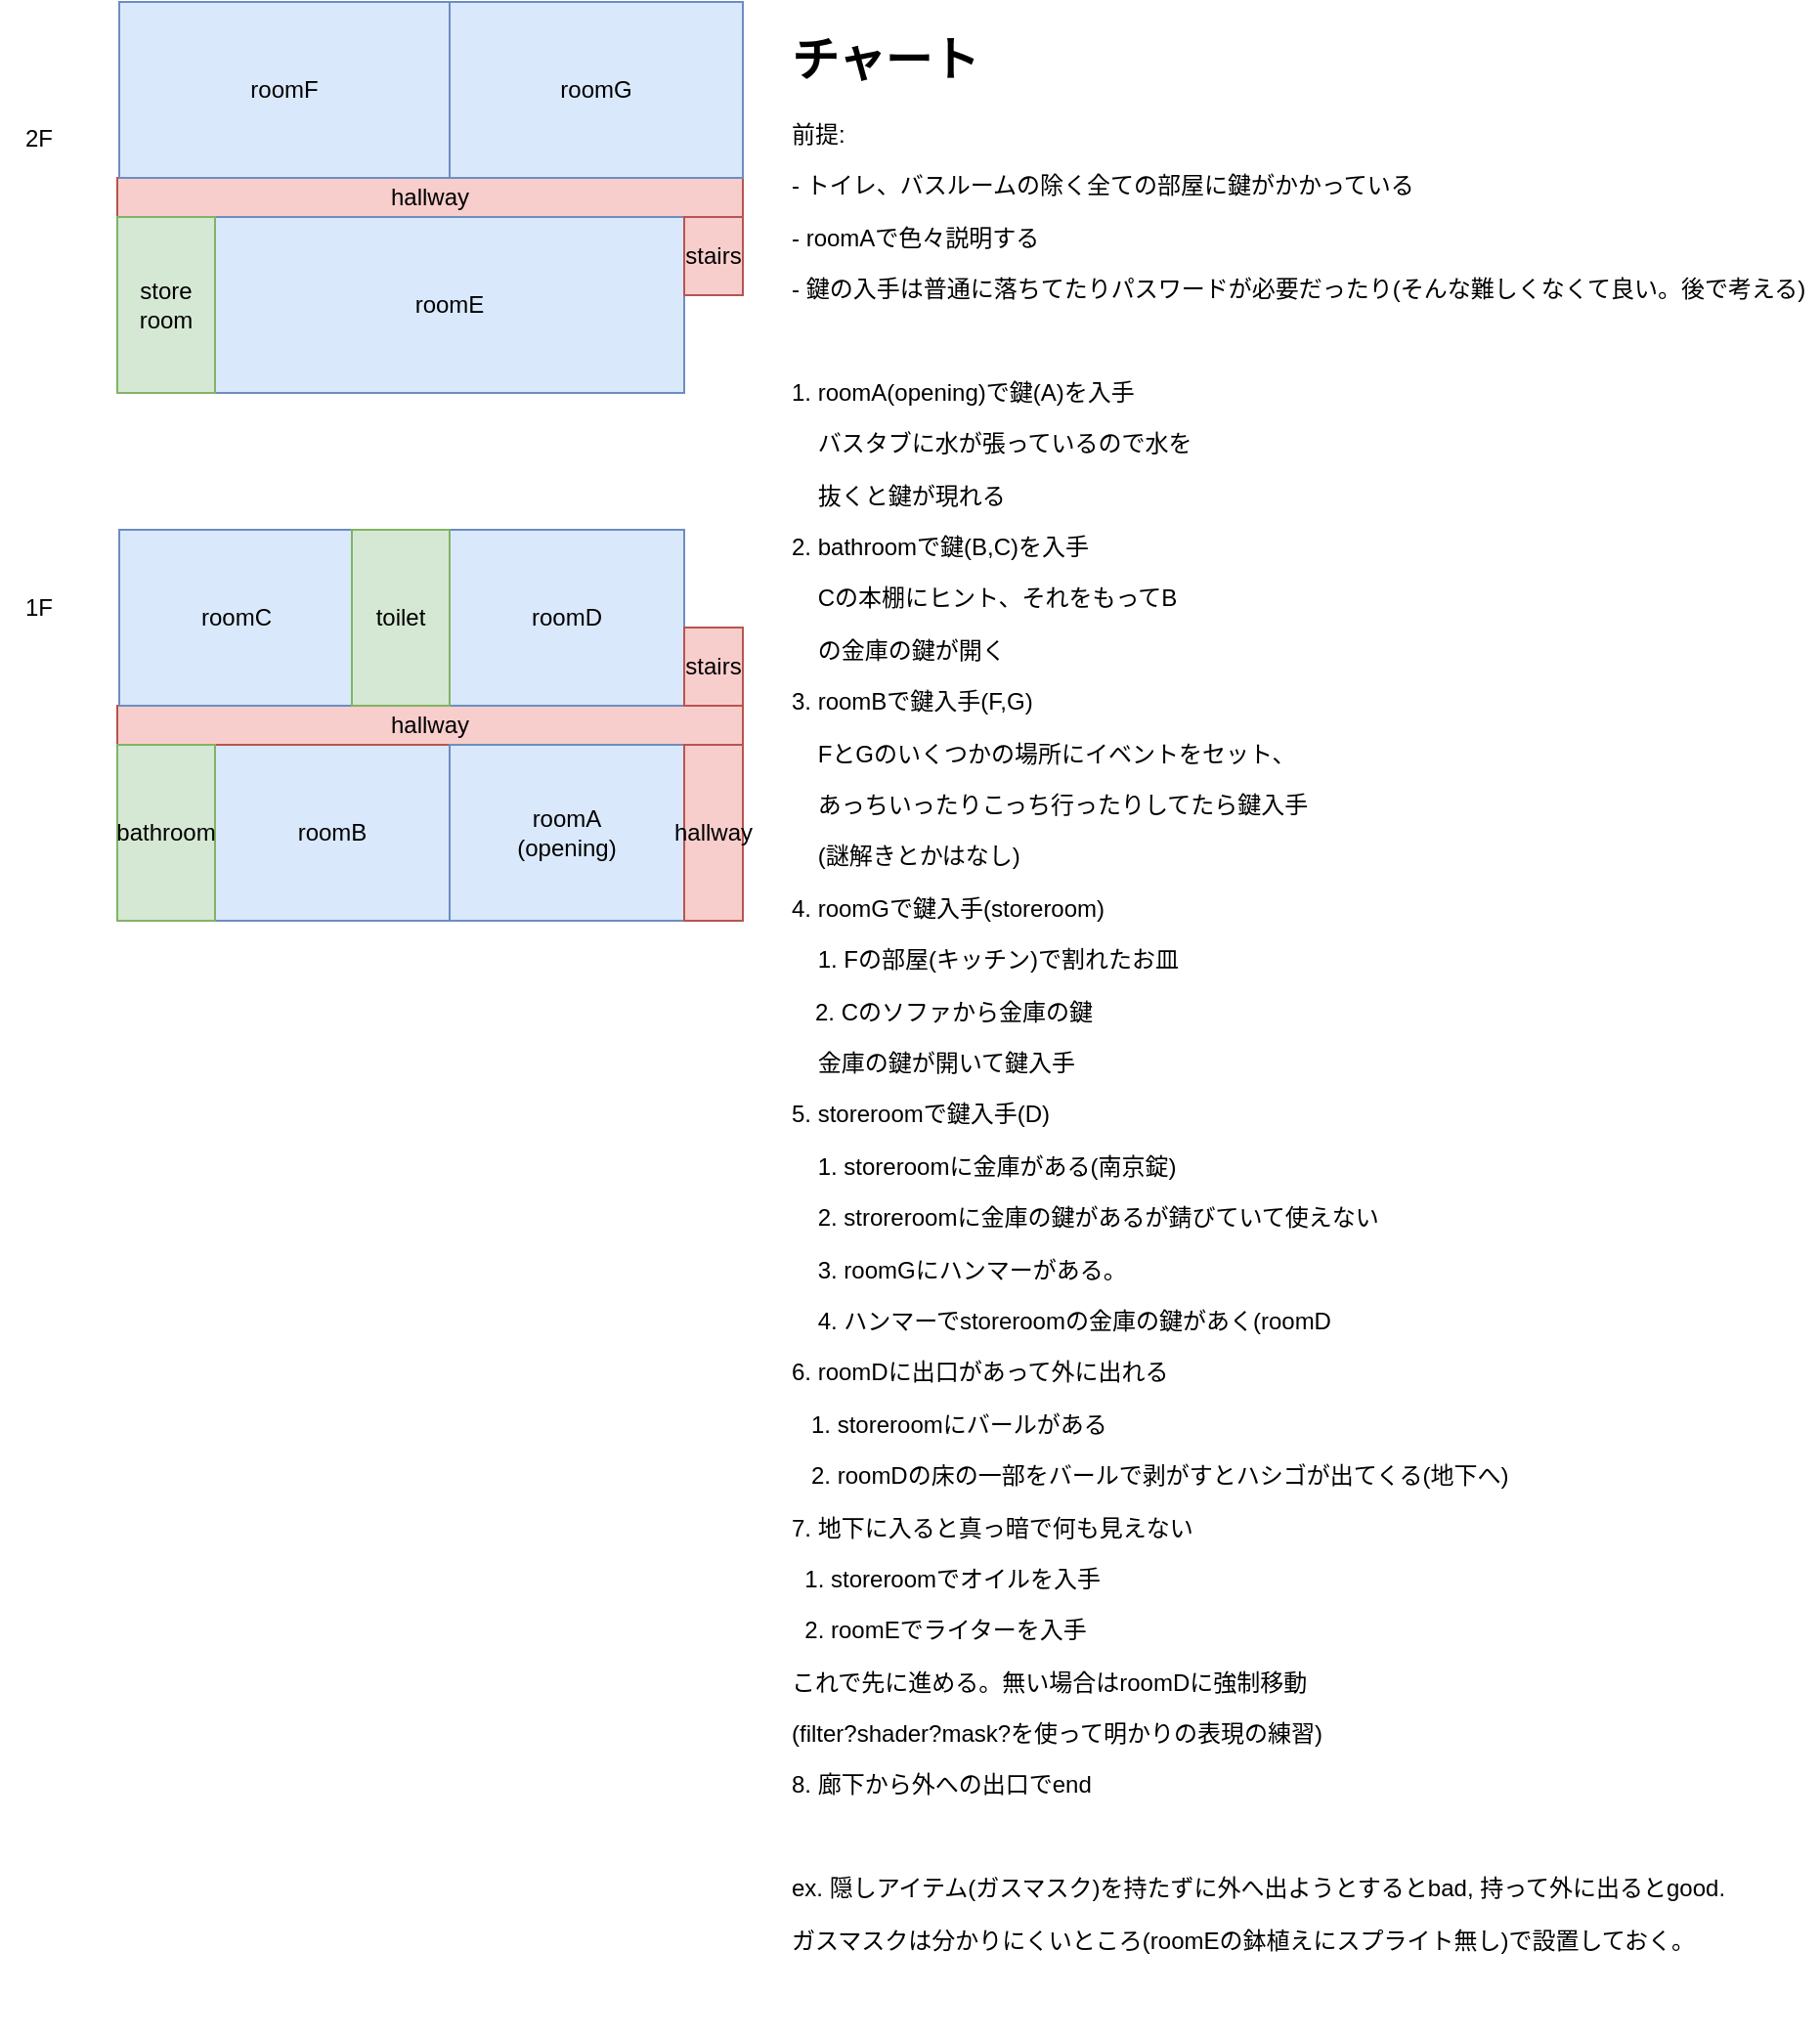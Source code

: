<mxfile version="13.3.1" type="device"><diagram id="7Bx84ZZiyqW-JZqpRjnP" name="Page-1"><mxGraphModel dx="526" dy="482" grid="1" gridSize="10" guides="1" tooltips="1" connect="1" arrows="1" fold="1" page="1" pageScale="1" pageWidth="850" pageHeight="1100" math="0" shadow="0"><root><mxCell id="0"/><mxCell id="1" parent="0"/><mxCell id="A9nrtHttbKAgeAbQt3jT-1" value="roomB" style="rounded=0;whiteSpace=wrap;html=1;fillColor=#dae8fc;strokeColor=#6c8ebf;" parent="1" vertex="1"><mxGeometry x="220" y="420" width="120" height="90" as="geometry"/></mxCell><mxCell id="A9nrtHttbKAgeAbQt3jT-2" value="hallway" style="rounded=0;whiteSpace=wrap;html=1;fillColor=#f8cecc;strokeColor=#b85450;" parent="1" vertex="1"><mxGeometry x="170" y="400" width="320" height="20" as="geometry"/></mxCell><mxCell id="A9nrtHttbKAgeAbQt3jT-3" value="roomC&lt;br&gt;" style="rounded=0;whiteSpace=wrap;html=1;fillColor=#dae8fc;strokeColor=#6c8ebf;" parent="1" vertex="1"><mxGeometry x="171" y="310" width="120" height="90" as="geometry"/></mxCell><mxCell id="A9nrtHttbKAgeAbQt3jT-4" value="roomD" style="rounded=0;whiteSpace=wrap;html=1;fillColor=#dae8fc;strokeColor=#6c8ebf;" parent="1" vertex="1"><mxGeometry x="340" y="310" width="120" height="90" as="geometry"/></mxCell><mxCell id="A9nrtHttbKAgeAbQt3jT-5" value="roomA&lt;br&gt;(opening)" style="rounded=0;whiteSpace=wrap;html=1;fillColor=#dae8fc;strokeColor=#6c8ebf;" parent="1" vertex="1"><mxGeometry x="340" y="420" width="120" height="90" as="geometry"/></mxCell><mxCell id="A9nrtHttbKAgeAbQt3jT-6" value="toilet" style="rounded=0;whiteSpace=wrap;html=1;fillColor=#d5e8d4;strokeColor=#82b366;" parent="1" vertex="1"><mxGeometry x="290" y="310" width="50" height="90" as="geometry"/></mxCell><mxCell id="A9nrtHttbKAgeAbQt3jT-7" value="bathroom" style="rounded=0;whiteSpace=wrap;html=1;fillColor=#d5e8d4;strokeColor=#82b366;" parent="1" vertex="1"><mxGeometry x="170" y="420" width="50" height="90" as="geometry"/></mxCell><mxCell id="A9nrtHttbKAgeAbQt3jT-8" value="stairs" style="rounded=0;whiteSpace=wrap;html=1;fillColor=#f8cecc;strokeColor=#b85450;" parent="1" vertex="1"><mxGeometry x="460" y="360" width="30" height="40" as="geometry"/></mxCell><mxCell id="A9nrtHttbKAgeAbQt3jT-9" value="hallway" style="rounded=0;whiteSpace=wrap;html=1;fillColor=#f8cecc;strokeColor=#b85450;" parent="1" vertex="1"><mxGeometry x="460" y="420" width="30" height="90" as="geometry"/></mxCell><mxCell id="A9nrtHttbKAgeAbQt3jT-10" value="1F" style="text;html=1;strokeColor=none;fillColor=none;align=center;verticalAlign=middle;whiteSpace=wrap;rounded=0;" parent="1" vertex="1"><mxGeometry x="110" y="340" width="40" height="20" as="geometry"/></mxCell><mxCell id="A9nrtHttbKAgeAbQt3jT-12" value="hallway" style="rounded=0;whiteSpace=wrap;html=1;fillColor=#f8cecc;strokeColor=#b85450;" parent="1" vertex="1"><mxGeometry x="170" y="130" width="320" height="20" as="geometry"/></mxCell><mxCell id="A9nrtHttbKAgeAbQt3jT-13" value="roomF" style="rounded=0;whiteSpace=wrap;html=1;fillColor=#dae8fc;strokeColor=#6c8ebf;" parent="1" vertex="1"><mxGeometry x="171" y="40" width="169" height="90" as="geometry"/></mxCell><mxCell id="A9nrtHttbKAgeAbQt3jT-14" value="roomG" style="rounded=0;whiteSpace=wrap;html=1;fillColor=#dae8fc;strokeColor=#6c8ebf;" parent="1" vertex="1"><mxGeometry x="340" y="40" width="150" height="90" as="geometry"/></mxCell><mxCell id="A9nrtHttbKAgeAbQt3jT-15" value="roomE" style="rounded=0;whiteSpace=wrap;html=1;fillColor=#dae8fc;strokeColor=#6c8ebf;" parent="1" vertex="1"><mxGeometry x="220" y="150" width="240" height="90" as="geometry"/></mxCell><mxCell id="A9nrtHttbKAgeAbQt3jT-16" value="store&lt;br&gt;room" style="rounded=0;whiteSpace=wrap;html=1;fillColor=#d5e8d4;strokeColor=#82b366;" parent="1" vertex="1"><mxGeometry x="170" y="150" width="50" height="90" as="geometry"/></mxCell><mxCell id="A9nrtHttbKAgeAbQt3jT-18" value="stairs" style="rounded=0;whiteSpace=wrap;html=1;fillColor=#f8cecc;strokeColor=#b85450;" parent="1" vertex="1"><mxGeometry x="460" y="150" width="30" height="40" as="geometry"/></mxCell><mxCell id="A9nrtHttbKAgeAbQt3jT-20" value="2F" style="text;html=1;strokeColor=none;fillColor=none;align=center;verticalAlign=middle;whiteSpace=wrap;rounded=0;" parent="1" vertex="1"><mxGeometry x="110" y="100" width="40" height="20" as="geometry"/></mxCell><mxCell id="A9nrtHttbKAgeAbQt3jT-22" value="&lt;h1&gt;チャート&lt;/h1&gt;&lt;p&gt;前提:&lt;/p&gt;&lt;p&gt;- トイレ、バスルームの除く全ての部屋に鍵がかかっている&lt;/p&gt;&lt;p&gt;- roomAで色々説明する&lt;/p&gt;&lt;p&gt;- 鍵の入手は普通に落ちてたりパスワードが必要だったり(そんな難しくなくて良い。後で考える)&lt;/p&gt;&lt;p&gt;&lt;br&gt;&lt;/p&gt;&lt;p&gt;1. roomA(opening)で鍵(A)を入手&lt;/p&gt;&lt;p&gt;&amp;nbsp; &amp;nbsp; バスタブに水が張っているので水を&lt;/p&gt;&lt;p&gt;&amp;nbsp; &amp;nbsp; 抜くと鍵が現れる&lt;/p&gt;&lt;p&gt;2. bathroomで鍵(B,C)を入手&lt;/p&gt;&lt;p&gt;&amp;nbsp; &amp;nbsp; Cの本棚にヒント、それをもってB&lt;/p&gt;&lt;p&gt;&amp;nbsp; &amp;nbsp; の金庫の鍵が開く&lt;/p&gt;&lt;p&gt;3. roomBで鍵入手(F,G)&lt;/p&gt;&lt;p&gt;&amp;nbsp; &amp;nbsp; FとGのいくつかの場所にイベントを&lt;span&gt;セット、&lt;/span&gt;&lt;/p&gt;&lt;p&gt;&amp;nbsp; &amp;nbsp; あっちいったりこっち行ったりしてたら鍵入手&lt;/p&gt;&lt;p&gt;&amp;nbsp; &amp;nbsp; (謎解きとかはなし)&lt;/p&gt;&lt;p&gt;4. roomGで鍵入手(storeroom)&lt;/p&gt;&lt;p&gt;&amp;nbsp; &amp;nbsp; 1. Fの部屋(キッチン)で割れたお皿&lt;/p&gt;&lt;p&gt;　2. Cのソファから金庫の鍵&lt;/p&gt;&lt;p&gt;&amp;nbsp; &amp;nbsp; 金庫の鍵が開いて鍵入手&lt;/p&gt;&lt;p&gt;5. storeroomで鍵入手(D)&lt;/p&gt;&lt;p&gt;&amp;nbsp; &amp;nbsp; 1. storeroomに金庫がある(南京錠)&lt;/p&gt;&lt;p&gt;&amp;nbsp; &amp;nbsp; 2. stroreroomに金庫の鍵があるが錆びていて使えない&lt;/p&gt;&lt;p&gt;&amp;nbsp; &amp;nbsp; 3. roomGにハンマーがある。&lt;/p&gt;&lt;p&gt;&amp;nbsp; &amp;nbsp; 4. ハンマーでstoreroomの金庫の鍵があく(roomD&lt;/p&gt;&lt;p&gt;6. roomDに出口があって外に出れる&lt;/p&gt;&lt;p&gt;&amp;nbsp; &amp;nbsp;1. storeroomにバールがある&lt;/p&gt;&lt;p&gt;&amp;nbsp; &amp;nbsp;2. roomDの床の一部をバールで剥がすとハシゴが出てくる(地下へ)&lt;/p&gt;&lt;p&gt;7. 地下に入ると真っ暗で何も見えない&lt;/p&gt;&lt;p&gt;&amp;nbsp; 1. storeroomでオイルを入手&lt;/p&gt;&lt;p&gt;&amp;nbsp; 2. roomEでライターを入手&lt;/p&gt;&lt;p&gt;これで先に進める。無い場合はroomDに強制移動&lt;/p&gt;&lt;p&gt;(filter?shader?mask?を使って明かりの表現の練習)&lt;/p&gt;&lt;p&gt;8. 廊下から外への出口でend&lt;/p&gt;&lt;p&gt;&lt;br&gt;&lt;/p&gt;&lt;p&gt;ex. 隠しアイテム(ガスマスク)を持たずに外へ出ようとするとbad, 持って外に出るとgood.&lt;/p&gt;&lt;p&gt;ガスマスクは分かりにくいところ(roomEの鉢植えにスプライト無し)で設置しておく。&lt;/p&gt;" style="text;html=1;strokeColor=none;fillColor=none;spacing=5;spacingTop=-20;whiteSpace=wrap;overflow=hidden;rounded=0;align=left;" parent="1" vertex="1"><mxGeometry x="510" y="50" width="530" height="1030" as="geometry"/></mxCell></root></mxGraphModel></diagram></mxfile>